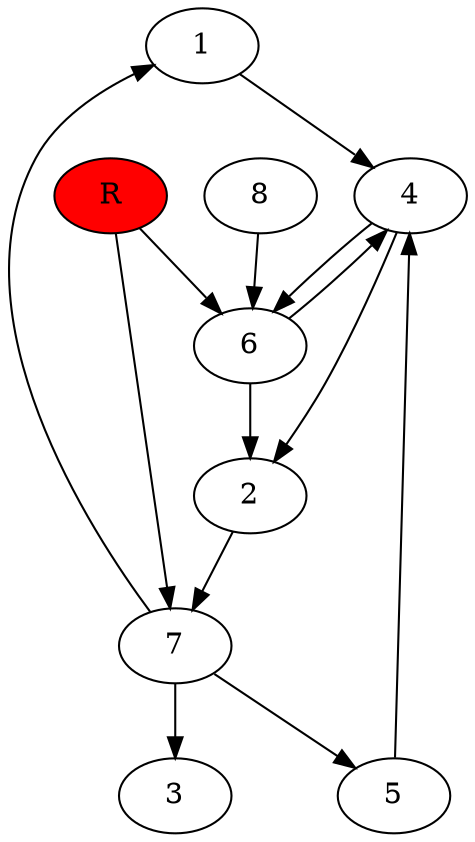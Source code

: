 digraph prb6129 {
	1
	2
	3
	4
	5
	6
	7
	8
	R [fillcolor="#ff0000" style=filled]
	1 -> 4
	2 -> 7
	4 -> 2
	4 -> 6
	5 -> 4
	6 -> 2
	6 -> 4
	7 -> 1
	7 -> 3
	7 -> 5
	8 -> 6
	R -> 6
	R -> 7
}
